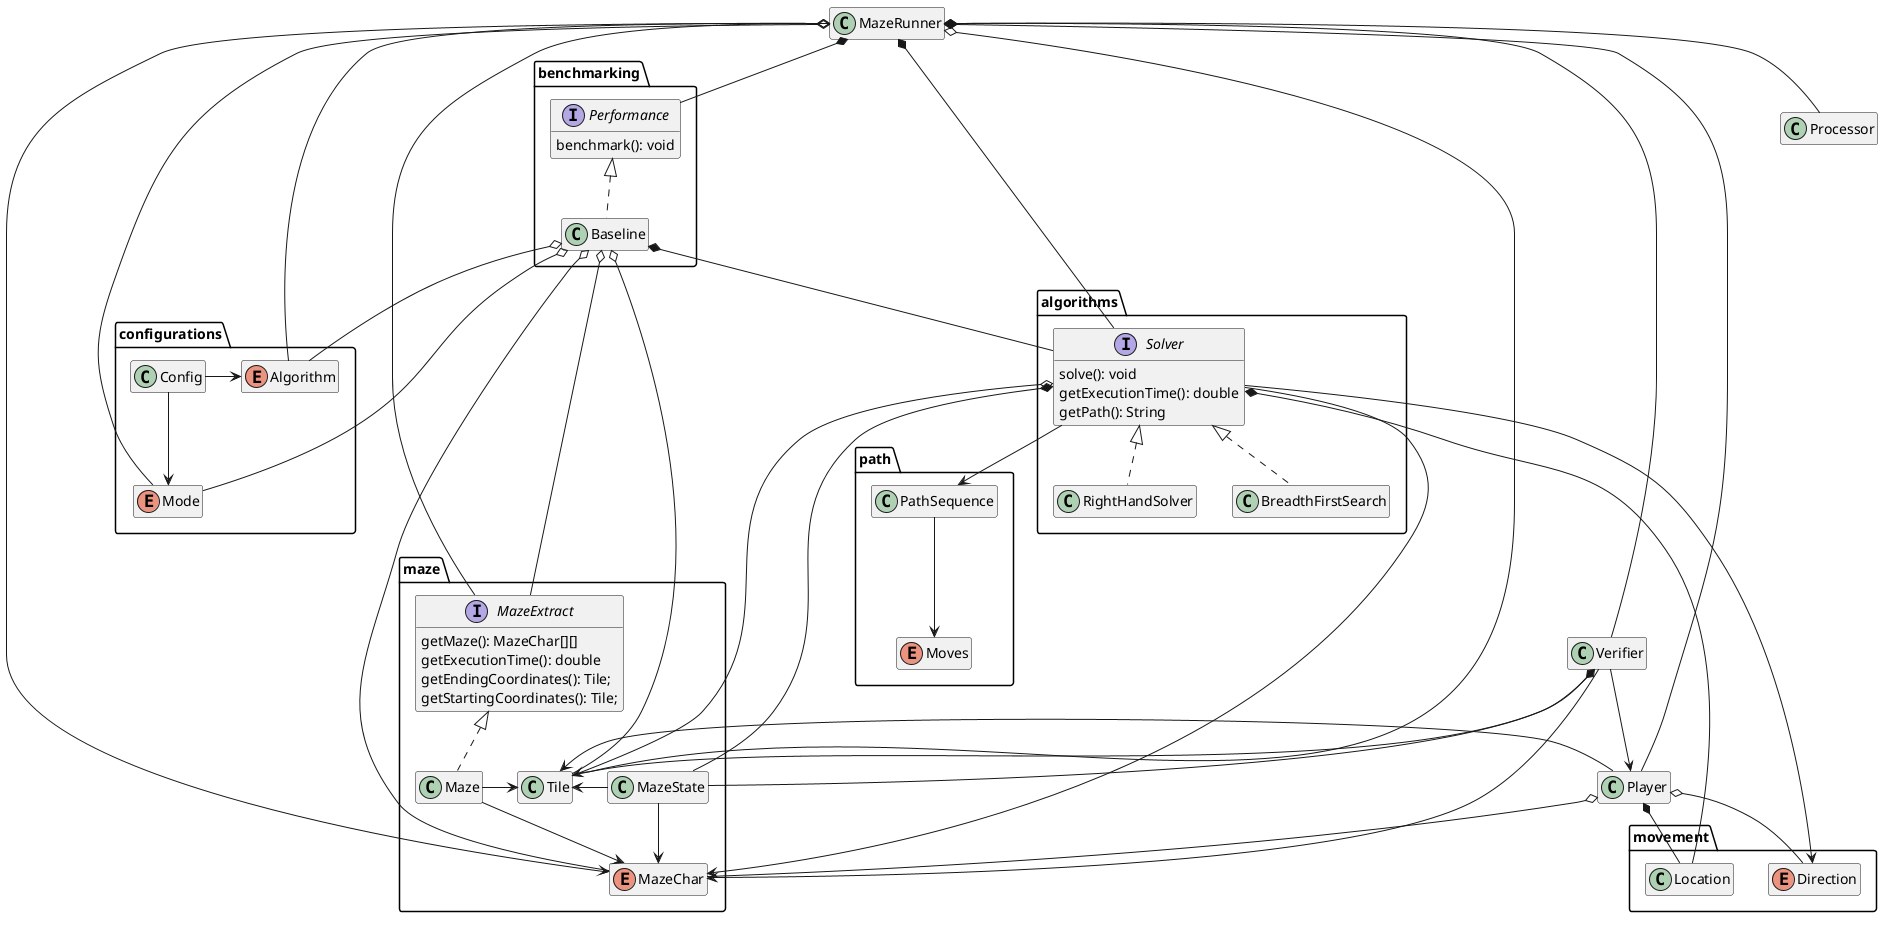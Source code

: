 @startuml Class Diagram

package movement {
  enum Direction
  class Location
}

package algorithms {
  interface Solver {
    solve(): void
    getExecutionTime(): double
    getPath(): String
  }
  class BreadthFirstSearch implements Solver
  class RightHandSolver implements Solver
}

package benchmarking {
  interface Performance {
    benchmark(): void 
  }
  class Baseline implements Performance
}

package maze {
  interface MazeExtract {
    getMaze(): MazeChar[][] 
    getExecutionTime(): double
    getEndingCoordinates(): Tile;
    getStartingCoordinates(): Tile;
  }
  class Maze implements MazeExtract 
  enum MazeChar
  class MazeState
  class Tile
}


package configurations {
  class Config
  enum Algorithm
  enum Mode
}

package path {
  enum Moves
  class PathSequence
}

class MazeRunner
class Player
class Processor
class Verifier

Solver ---> MazeChar
Solver o-- Tile
Solver ----> Direction
Solver *----- MazeState
Solver *----- Location
Solver --> PathSequence

Baseline o--- MazeChar
Baseline o-- Tile
Baseline o-- MazeExtract
Baseline o-- Algorithm
Baseline o-- Mode
Baseline *-- Solver

Config -> Algorithm
Config --> Mode

Maze --> MazeChar
Maze -> Tile

MazeState -> MazeChar
MazeState -> Tile

MazeRunner -> MazeChar
MazeRunner o- Tile
MazeRunner o- MazeExtract
MazeRunner o--- Algorithm
MazeRunner o--- Mode
MazeRunner *-- Solver
MazeRunner *-- Player
MazeRunner *-- Processor
MazeRunner *-- Performance
MazeRunner *-- Verifier

Player *-- Location
Player o- Direction
Player -> Tile
Player o-- MazeChar

Verifier --> Tile
Verifier --> Player
Verifier --> MazeChar
Verifier *-- MazeState

PathSequence --> Moves


hide empty members
@enduml 